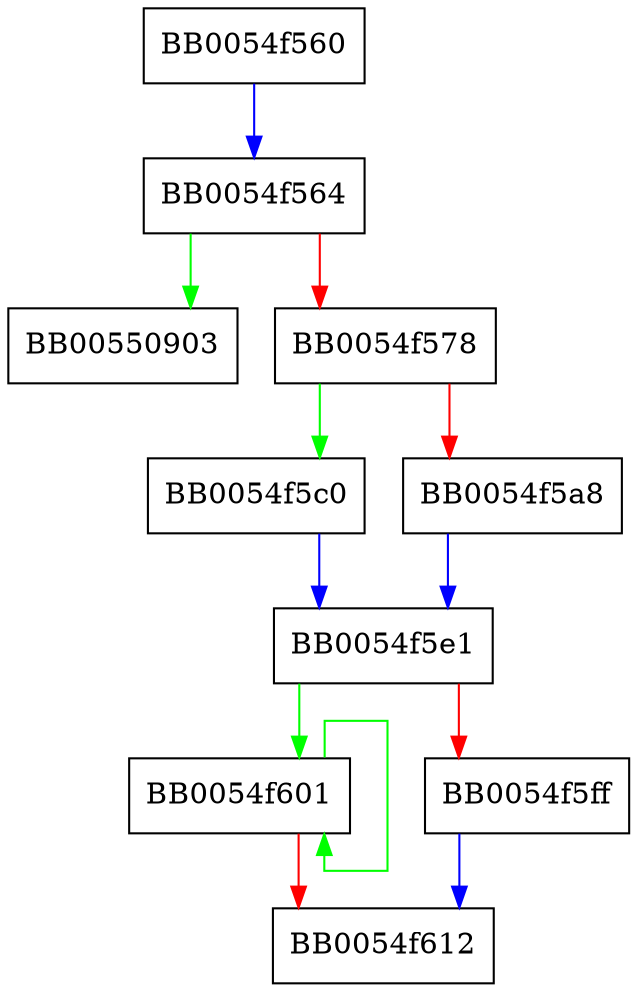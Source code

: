 digraph bn_mul4x_mont_gather5 {
  node [shape="box"];
  graph [splines=ortho];
  BB0054f560 -> BB0054f564 [color="blue"];
  BB0054f564 -> BB00550903 [color="green"];
  BB0054f564 -> BB0054f578 [color="red"];
  BB0054f578 -> BB0054f5c0 [color="green"];
  BB0054f578 -> BB0054f5a8 [color="red"];
  BB0054f5a8 -> BB0054f5e1 [color="blue"];
  BB0054f5c0 -> BB0054f5e1 [color="blue"];
  BB0054f5e1 -> BB0054f601 [color="green"];
  BB0054f5e1 -> BB0054f5ff [color="red"];
  BB0054f5ff -> BB0054f612 [color="blue"];
  BB0054f601 -> BB0054f601 [color="green"];
  BB0054f601 -> BB0054f612 [color="red"];
}